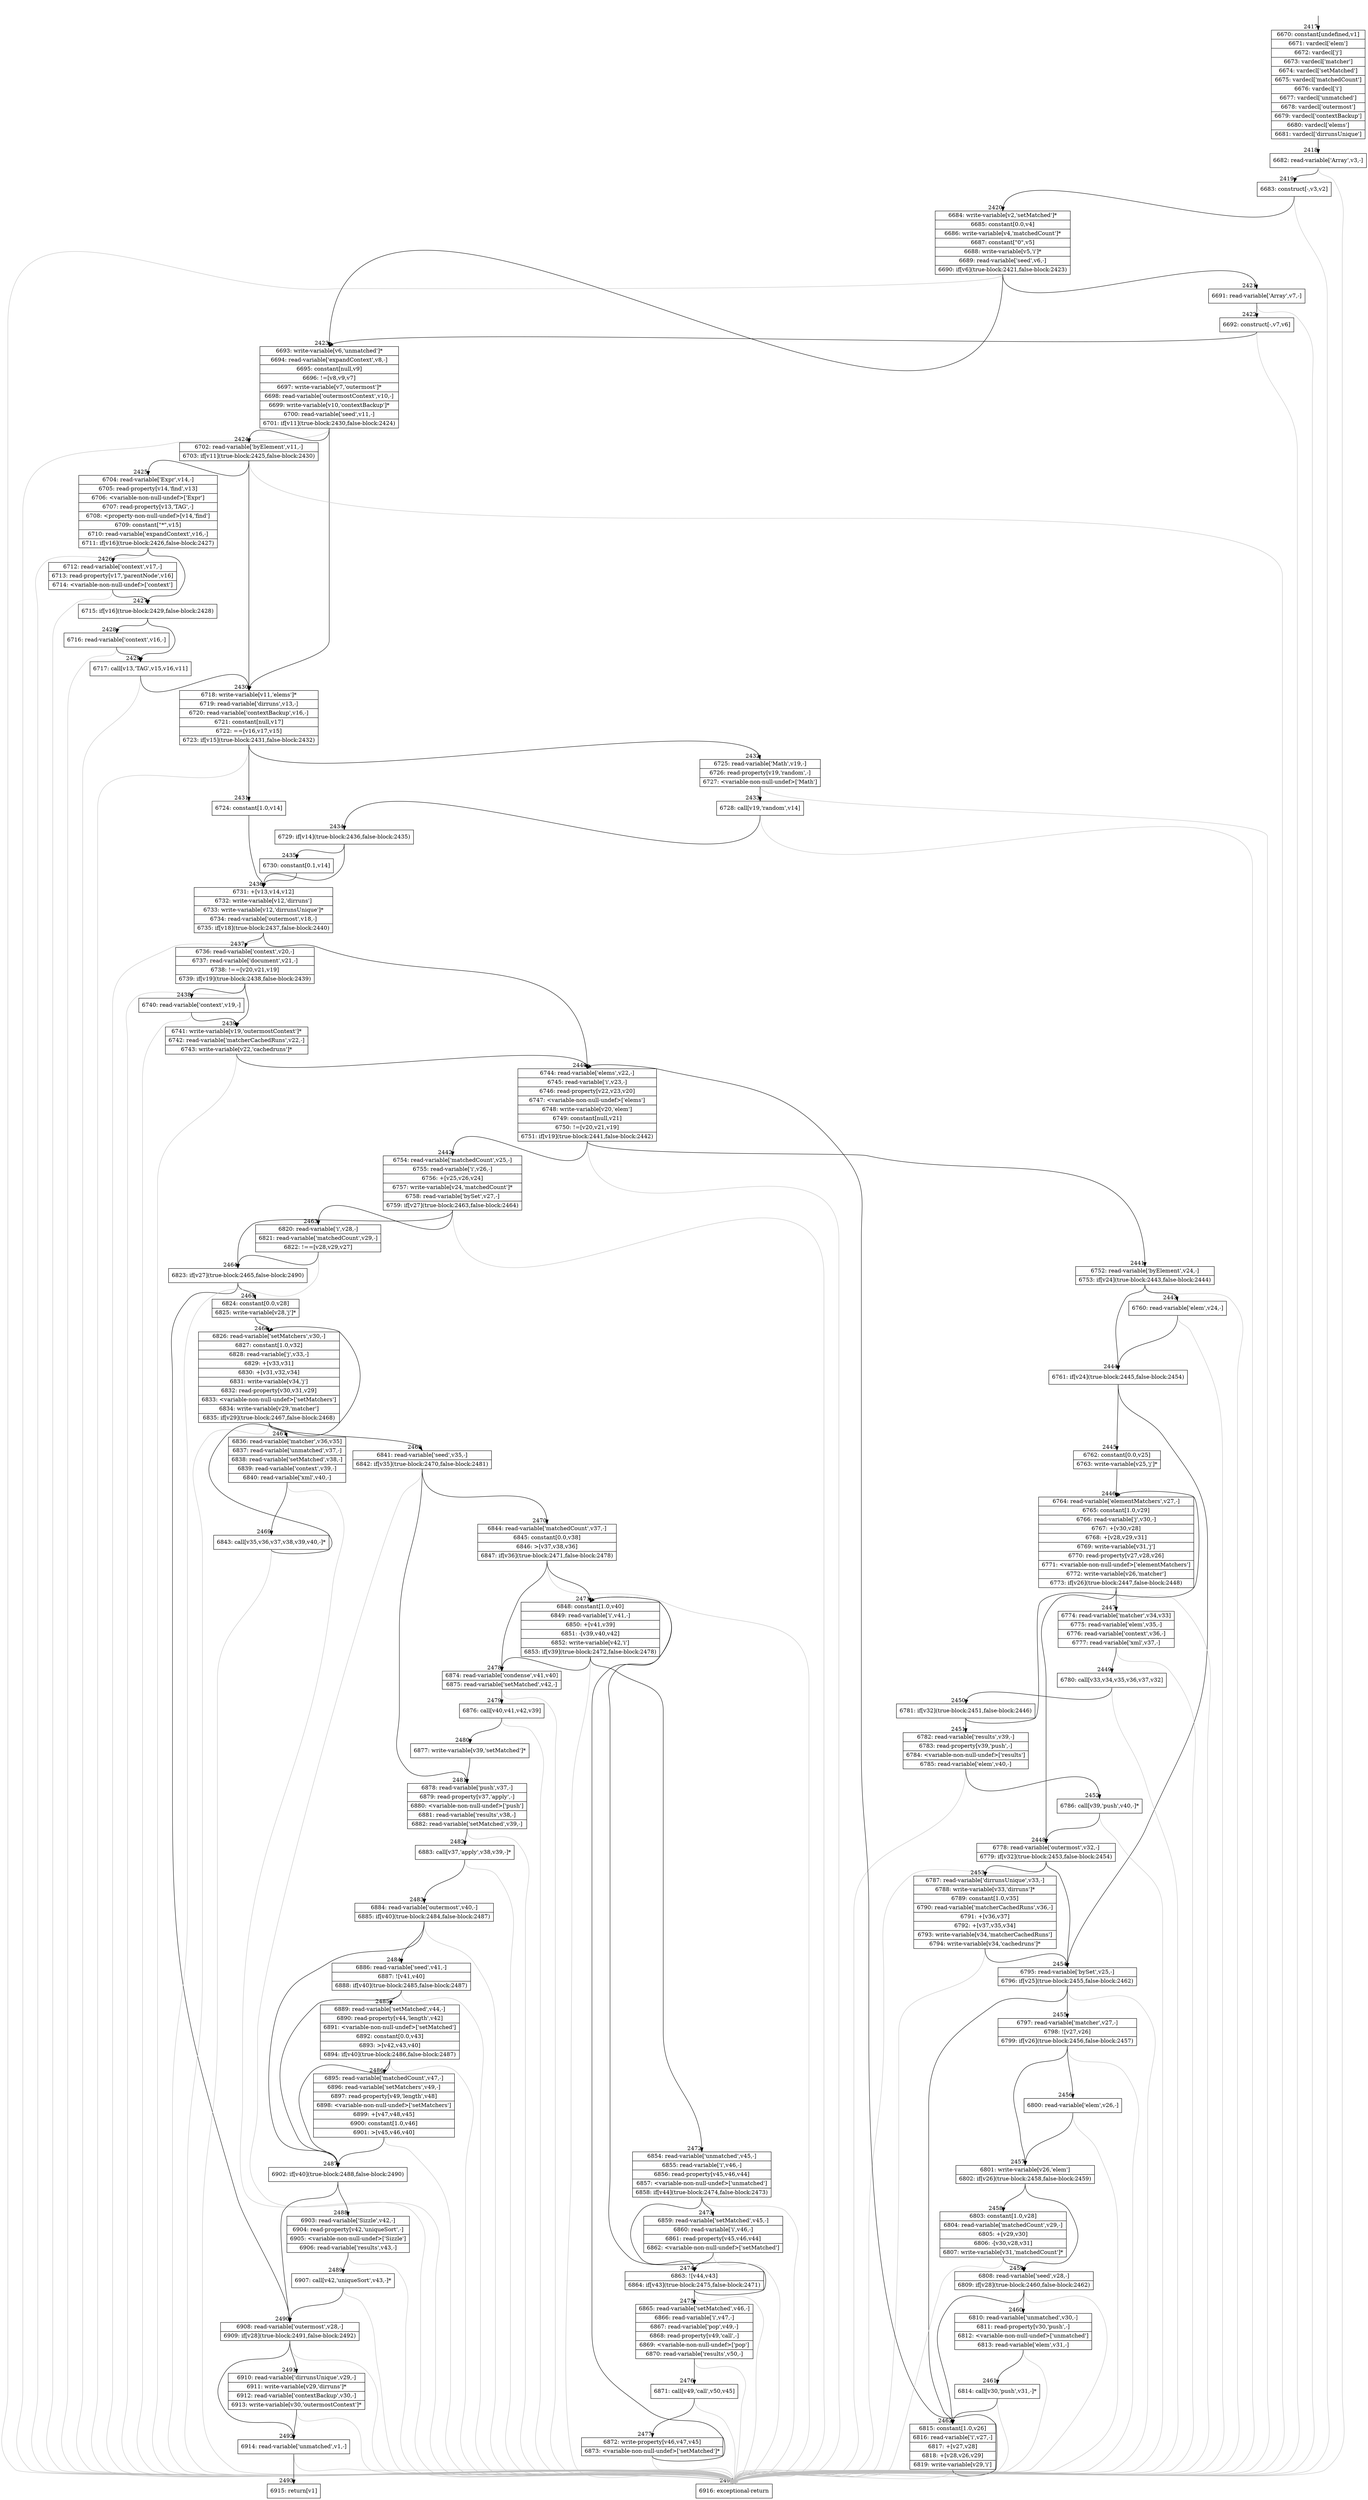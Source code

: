 digraph {
rankdir="TD"
BB_entry165[shape=none,label=""];
BB_entry165 -> BB2417 [tailport=s, headport=n, headlabel="    2417"]
BB2417 [shape=record label="{6670: constant[undefined,v1]|6671: vardecl['elem']|6672: vardecl['j']|6673: vardecl['matcher']|6674: vardecl['setMatched']|6675: vardecl['matchedCount']|6676: vardecl['i']|6677: vardecl['unmatched']|6678: vardecl['outermost']|6679: vardecl['contextBackup']|6680: vardecl['elems']|6681: vardecl['dirrunsUnique']}" ] 
BB2417 -> BB2418 [tailport=s, headport=n, headlabel="      2418"]
BB2418 [shape=record label="{6682: read-variable['Array',v3,-]}" ] 
BB2418 -> BB2419 [tailport=s, headport=n, headlabel="      2419"]
BB2418 -> BB2494 [tailport=s, headport=n, color=gray, headlabel="      2494"]
BB2419 [shape=record label="{6683: construct[-,v3,v2]}" ] 
BB2419 -> BB2420 [tailport=s, headport=n, headlabel="      2420"]
BB2419 -> BB2494 [tailport=s, headport=n, color=gray]
BB2420 [shape=record label="{6684: write-variable[v2,'setMatched']*|6685: constant[0.0,v4]|6686: write-variable[v4,'matchedCount']*|6687: constant[\"0\",v5]|6688: write-variable[v5,'i']*|6689: read-variable['seed',v6,-]|6690: if[v6](true-block:2421,false-block:2423)}" ] 
BB2420 -> BB2423 [tailport=s, headport=n, headlabel="      2423"]
BB2420 -> BB2421 [tailport=s, headport=n, headlabel="      2421"]
BB2420 -> BB2494 [tailport=s, headport=n, color=gray]
BB2421 [shape=record label="{6691: read-variable['Array',v7,-]}" ] 
BB2421 -> BB2422 [tailport=s, headport=n, headlabel="      2422"]
BB2421 -> BB2494 [tailport=s, headport=n, color=gray]
BB2422 [shape=record label="{6692: construct[-,v7,v6]}" ] 
BB2422 -> BB2423 [tailport=s, headport=n]
BB2422 -> BB2494 [tailport=s, headport=n, color=gray]
BB2423 [shape=record label="{6693: write-variable[v6,'unmatched']*|6694: read-variable['expandContext',v8,-]|6695: constant[null,v9]|6696: !=[v8,v9,v7]|6697: write-variable[v7,'outermost']*|6698: read-variable['outermostContext',v10,-]|6699: write-variable[v10,'contextBackup']*|6700: read-variable['seed',v11,-]|6701: if[v11](true-block:2430,false-block:2424)}" ] 
BB2423 -> BB2430 [tailport=s, headport=n, headlabel="      2430"]
BB2423 -> BB2424 [tailport=s, headport=n, headlabel="      2424"]
BB2423 -> BB2494 [tailport=s, headport=n, color=gray]
BB2424 [shape=record label="{6702: read-variable['byElement',v11,-]|6703: if[v11](true-block:2425,false-block:2430)}" ] 
BB2424 -> BB2430 [tailport=s, headport=n]
BB2424 -> BB2425 [tailport=s, headport=n, headlabel="      2425"]
BB2424 -> BB2494 [tailport=s, headport=n, color=gray]
BB2425 [shape=record label="{6704: read-variable['Expr',v14,-]|6705: read-property[v14,'find',v13]|6706: \<variable-non-null-undef\>['Expr']|6707: read-property[v13,'TAG',-]|6708: \<property-non-null-undef\>[v14,'find']|6709: constant[\"*\",v15]|6710: read-variable['expandContext',v16,-]|6711: if[v16](true-block:2426,false-block:2427)}" ] 
BB2425 -> BB2427 [tailport=s, headport=n, headlabel="      2427"]
BB2425 -> BB2426 [tailport=s, headport=n, headlabel="      2426"]
BB2425 -> BB2494 [tailport=s, headport=n, color=gray]
BB2426 [shape=record label="{6712: read-variable['context',v17,-]|6713: read-property[v17,'parentNode',v16]|6714: \<variable-non-null-undef\>['context']}" ] 
BB2426 -> BB2427 [tailport=s, headport=n]
BB2426 -> BB2494 [tailport=s, headport=n, color=gray]
BB2427 [shape=record label="{6715: if[v16](true-block:2429,false-block:2428)}" ] 
BB2427 -> BB2429 [tailport=s, headport=n, headlabel="      2429"]
BB2427 -> BB2428 [tailport=s, headport=n, headlabel="      2428"]
BB2428 [shape=record label="{6716: read-variable['context',v16,-]}" ] 
BB2428 -> BB2429 [tailport=s, headport=n]
BB2428 -> BB2494 [tailport=s, headport=n, color=gray]
BB2429 [shape=record label="{6717: call[v13,'TAG',v15,v16,v11]}" ] 
BB2429 -> BB2430 [tailport=s, headport=n]
BB2429 -> BB2494 [tailport=s, headport=n, color=gray]
BB2430 [shape=record label="{6718: write-variable[v11,'elems']*|6719: read-variable['dirruns',v13,-]|6720: read-variable['contextBackup',v16,-]|6721: constant[null,v17]|6722: ==[v16,v17,v15]|6723: if[v15](true-block:2431,false-block:2432)}" ] 
BB2430 -> BB2431 [tailport=s, headport=n, headlabel="      2431"]
BB2430 -> BB2432 [tailport=s, headport=n, headlabel="      2432"]
BB2430 -> BB2494 [tailport=s, headport=n, color=gray]
BB2431 [shape=record label="{6724: constant[1.0,v14]}" ] 
BB2431 -> BB2436 [tailport=s, headport=n, headlabel="      2436"]
BB2432 [shape=record label="{6725: read-variable['Math',v19,-]|6726: read-property[v19,'random',-]|6727: \<variable-non-null-undef\>['Math']}" ] 
BB2432 -> BB2433 [tailport=s, headport=n, headlabel="      2433"]
BB2432 -> BB2494 [tailport=s, headport=n, color=gray]
BB2433 [shape=record label="{6728: call[v19,'random',v14]}" ] 
BB2433 -> BB2434 [tailport=s, headport=n, headlabel="      2434"]
BB2433 -> BB2494 [tailport=s, headport=n, color=gray]
BB2434 [shape=record label="{6729: if[v14](true-block:2436,false-block:2435)}" ] 
BB2434 -> BB2436 [tailport=s, headport=n]
BB2434 -> BB2435 [tailport=s, headport=n, headlabel="      2435"]
BB2435 [shape=record label="{6730: constant[0.1,v14]}" ] 
BB2435 -> BB2436 [tailport=s, headport=n]
BB2436 [shape=record label="{6731: +[v13,v14,v12]|6732: write-variable[v12,'dirruns']|6733: write-variable[v12,'dirrunsUnique']*|6734: read-variable['outermost',v18,-]|6735: if[v18](true-block:2437,false-block:2440)}" ] 
BB2436 -> BB2437 [tailport=s, headport=n, headlabel="      2437"]
BB2436 -> BB2440 [tailport=s, headport=n, headlabel="      2440"]
BB2436 -> BB2494 [tailport=s, headport=n, color=gray]
BB2437 [shape=record label="{6736: read-variable['context',v20,-]|6737: read-variable['document',v21,-]|6738: !==[v20,v21,v19]|6739: if[v19](true-block:2438,false-block:2439)}" ] 
BB2437 -> BB2439 [tailport=s, headport=n, headlabel="      2439"]
BB2437 -> BB2438 [tailport=s, headport=n, headlabel="      2438"]
BB2437 -> BB2494 [tailport=s, headport=n, color=gray]
BB2438 [shape=record label="{6740: read-variable['context',v19,-]}" ] 
BB2438 -> BB2439 [tailport=s, headport=n]
BB2438 -> BB2494 [tailport=s, headport=n, color=gray]
BB2439 [shape=record label="{6741: write-variable[v19,'outermostContext']*|6742: read-variable['matcherCachedRuns',v22,-]|6743: write-variable[v22,'cachedruns']*}" ] 
BB2439 -> BB2440 [tailport=s, headport=n]
BB2439 -> BB2494 [tailport=s, headport=n, color=gray]
BB2440 [shape=record label="{6744: read-variable['elems',v22,-]|6745: read-variable['i',v23,-]|6746: read-property[v22,v23,v20]|6747: \<variable-non-null-undef\>['elems']|6748: write-variable[v20,'elem']|6749: constant[null,v21]|6750: !=[v20,v21,v19]|6751: if[v19](true-block:2441,false-block:2442)}" ] 
BB2440 -> BB2441 [tailport=s, headport=n, headlabel="      2441"]
BB2440 -> BB2442 [tailport=s, headport=n, headlabel="      2442"]
BB2440 -> BB2494 [tailport=s, headport=n, color=gray]
BB2441 [shape=record label="{6752: read-variable['byElement',v24,-]|6753: if[v24](true-block:2443,false-block:2444)}" ] 
BB2441 -> BB2444 [tailport=s, headport=n, headlabel="      2444"]
BB2441 -> BB2443 [tailport=s, headport=n, headlabel="      2443"]
BB2441 -> BB2494 [tailport=s, headport=n, color=gray]
BB2442 [shape=record label="{6754: read-variable['matchedCount',v25,-]|6755: read-variable['i',v26,-]|6756: +[v25,v26,v24]|6757: write-variable[v24,'matchedCount']*|6758: read-variable['bySet',v27,-]|6759: if[v27](true-block:2463,false-block:2464)}" ] 
BB2442 -> BB2464 [tailport=s, headport=n, headlabel="      2464"]
BB2442 -> BB2463 [tailport=s, headport=n, headlabel="      2463"]
BB2442 -> BB2494 [tailport=s, headport=n, color=gray]
BB2443 [shape=record label="{6760: read-variable['elem',v24,-]}" ] 
BB2443 -> BB2444 [tailport=s, headport=n]
BB2443 -> BB2494 [tailport=s, headport=n, color=gray]
BB2444 [shape=record label="{6761: if[v24](true-block:2445,false-block:2454)}" ] 
BB2444 -> BB2445 [tailport=s, headport=n, headlabel="      2445"]
BB2444 -> BB2454 [tailport=s, headport=n, headlabel="      2454"]
BB2445 [shape=record label="{6762: constant[0.0,v25]|6763: write-variable[v25,'j']*}" ] 
BB2445 -> BB2446 [tailport=s, headport=n, headlabel="      2446"]
BB2446 [shape=record label="{6764: read-variable['elementMatchers',v27,-]|6765: constant[1.0,v29]|6766: read-variable['j',v30,-]|6767: +[v30,v28]|6768: +[v28,v29,v31]|6769: write-variable[v31,'j']|6770: read-property[v27,v28,v26]|6771: \<variable-non-null-undef\>['elementMatchers']|6772: write-variable[v26,'matcher']|6773: if[v26](true-block:2447,false-block:2448)}" ] 
BB2446 -> BB2447 [tailport=s, headport=n, headlabel="      2447"]
BB2446 -> BB2448 [tailport=s, headport=n, headlabel="      2448"]
BB2446 -> BB2494 [tailport=s, headport=n, color=gray]
BB2447 [shape=record label="{6774: read-variable['matcher',v34,v33]|6775: read-variable['elem',v35,-]|6776: read-variable['context',v36,-]|6777: read-variable['xml',v37,-]}" ] 
BB2447 -> BB2449 [tailport=s, headport=n, headlabel="      2449"]
BB2447 -> BB2494 [tailport=s, headport=n, color=gray]
BB2448 [shape=record label="{6778: read-variable['outermost',v32,-]|6779: if[v32](true-block:2453,false-block:2454)}" ] 
BB2448 -> BB2453 [tailport=s, headport=n, headlabel="      2453"]
BB2448 -> BB2454 [tailport=s, headport=n]
BB2448 -> BB2494 [tailport=s, headport=n, color=gray]
BB2449 [shape=record label="{6780: call[v33,v34,v35,v36,v37,v32]}" ] 
BB2449 -> BB2450 [tailport=s, headport=n, headlabel="      2450"]
BB2449 -> BB2494 [tailport=s, headport=n, color=gray]
BB2450 [shape=record label="{6781: if[v32](true-block:2451,false-block:2446)}" ] 
BB2450 -> BB2451 [tailport=s, headport=n, headlabel="      2451"]
BB2450 -> BB2446 [tailport=s, headport=n]
BB2451 [shape=record label="{6782: read-variable['results',v39,-]|6783: read-property[v39,'push',-]|6784: \<variable-non-null-undef\>['results']|6785: read-variable['elem',v40,-]}" ] 
BB2451 -> BB2452 [tailport=s, headport=n, headlabel="      2452"]
BB2451 -> BB2494 [tailport=s, headport=n, color=gray]
BB2452 [shape=record label="{6786: call[v39,'push',v40,-]*}" ] 
BB2452 -> BB2448 [tailport=s, headport=n]
BB2452 -> BB2494 [tailport=s, headport=n, color=gray]
BB2453 [shape=record label="{6787: read-variable['dirrunsUnique',v33,-]|6788: write-variable[v33,'dirruns']*|6789: constant[1.0,v35]|6790: read-variable['matcherCachedRuns',v36,-]|6791: +[v36,v37]|6792: +[v37,v35,v34]|6793: write-variable[v34,'matcherCachedRuns']|6794: write-variable[v34,'cachedruns']*}" ] 
BB2453 -> BB2454 [tailport=s, headport=n]
BB2453 -> BB2494 [tailport=s, headport=n, color=gray]
BB2454 [shape=record label="{6795: read-variable['bySet',v25,-]|6796: if[v25](true-block:2455,false-block:2462)}" ] 
BB2454 -> BB2455 [tailport=s, headport=n, headlabel="      2455"]
BB2454 -> BB2462 [tailport=s, headport=n, headlabel="      2462"]
BB2454 -> BB2494 [tailport=s, headport=n, color=gray]
BB2455 [shape=record label="{6797: read-variable['matcher',v27,-]|6798: ![v27,v26]|6799: if[v26](true-block:2456,false-block:2457)}" ] 
BB2455 -> BB2457 [tailport=s, headport=n, headlabel="      2457"]
BB2455 -> BB2456 [tailport=s, headport=n, headlabel="      2456"]
BB2455 -> BB2494 [tailport=s, headport=n, color=gray]
BB2456 [shape=record label="{6800: read-variable['elem',v26,-]}" ] 
BB2456 -> BB2457 [tailport=s, headport=n]
BB2456 -> BB2494 [tailport=s, headport=n, color=gray]
BB2457 [shape=record label="{6801: write-variable[v26,'elem']|6802: if[v26](true-block:2458,false-block:2459)}" ] 
BB2457 -> BB2458 [tailport=s, headport=n, headlabel="      2458"]
BB2457 -> BB2459 [tailport=s, headport=n, headlabel="      2459"]
BB2458 [shape=record label="{6803: constant[1.0,v28]|6804: read-variable['matchedCount',v29,-]|6805: +[v29,v30]|6806: -[v30,v28,v31]|6807: write-variable[v31,'matchedCount']*}" ] 
BB2458 -> BB2459 [tailport=s, headport=n]
BB2458 -> BB2494 [tailport=s, headport=n, color=gray]
BB2459 [shape=record label="{6808: read-variable['seed',v28,-]|6809: if[v28](true-block:2460,false-block:2462)}" ] 
BB2459 -> BB2460 [tailport=s, headport=n, headlabel="      2460"]
BB2459 -> BB2462 [tailport=s, headport=n]
BB2459 -> BB2494 [tailport=s, headport=n, color=gray]
BB2460 [shape=record label="{6810: read-variable['unmatched',v30,-]|6811: read-property[v30,'push',-]|6812: \<variable-non-null-undef\>['unmatched']|6813: read-variable['elem',v31,-]}" ] 
BB2460 -> BB2461 [tailport=s, headport=n, headlabel="      2461"]
BB2460 -> BB2494 [tailport=s, headport=n, color=gray]
BB2461 [shape=record label="{6814: call[v30,'push',v31,-]*}" ] 
BB2461 -> BB2462 [tailport=s, headport=n]
BB2461 -> BB2494 [tailport=s, headport=n, color=gray]
BB2462 [shape=record label="{6815: constant[1.0,v26]|6816: read-variable['i',v27,-]|6817: +[v27,v28]|6818: +[v28,v26,v29]|6819: write-variable[v29,'i']}" ] 
BB2462 -> BB2440 [tailport=s, headport=n]
BB2462 -> BB2494 [tailport=s, headport=n, color=gray]
BB2463 [shape=record label="{6820: read-variable['i',v28,-]|6821: read-variable['matchedCount',v29,-]|6822: !==[v28,v29,v27]}" ] 
BB2463 -> BB2464 [tailport=s, headport=n]
BB2463 -> BB2494 [tailport=s, headport=n, color=gray]
BB2464 [shape=record label="{6823: if[v27](true-block:2465,false-block:2490)}" ] 
BB2464 -> BB2465 [tailport=s, headport=n, headlabel="      2465"]
BB2464 -> BB2490 [tailport=s, headport=n, headlabel="      2490"]
BB2465 [shape=record label="{6824: constant[0.0,v28]|6825: write-variable[v28,'j']*}" ] 
BB2465 -> BB2466 [tailport=s, headport=n, headlabel="      2466"]
BB2466 [shape=record label="{6826: read-variable['setMatchers',v30,-]|6827: constant[1.0,v32]|6828: read-variable['j',v33,-]|6829: +[v33,v31]|6830: +[v31,v32,v34]|6831: write-variable[v34,'j']|6832: read-property[v30,v31,v29]|6833: \<variable-non-null-undef\>['setMatchers']|6834: write-variable[v29,'matcher']|6835: if[v29](true-block:2467,false-block:2468)}" ] 
BB2466 -> BB2467 [tailport=s, headport=n, headlabel="      2467"]
BB2466 -> BB2468 [tailport=s, headport=n, headlabel="      2468"]
BB2466 -> BB2494 [tailport=s, headport=n, color=gray]
BB2467 [shape=record label="{6836: read-variable['matcher',v36,v35]|6837: read-variable['unmatched',v37,-]|6838: read-variable['setMatched',v38,-]|6839: read-variable['context',v39,-]|6840: read-variable['xml',v40,-]}" ] 
BB2467 -> BB2469 [tailport=s, headport=n, headlabel="      2469"]
BB2467 -> BB2494 [tailport=s, headport=n, color=gray]
BB2468 [shape=record label="{6841: read-variable['seed',v35,-]|6842: if[v35](true-block:2470,false-block:2481)}" ] 
BB2468 -> BB2470 [tailport=s, headport=n, headlabel="      2470"]
BB2468 -> BB2481 [tailport=s, headport=n, headlabel="      2481"]
BB2468 -> BB2494 [tailport=s, headport=n, color=gray]
BB2469 [shape=record label="{6843: call[v35,v36,v37,v38,v39,v40,-]*}" ] 
BB2469 -> BB2466 [tailport=s, headport=n]
BB2469 -> BB2494 [tailport=s, headport=n, color=gray]
BB2470 [shape=record label="{6844: read-variable['matchedCount',v37,-]|6845: constant[0.0,v38]|6846: \>[v37,v38,v36]|6847: if[v36](true-block:2471,false-block:2478)}" ] 
BB2470 -> BB2471 [tailport=s, headport=n, headlabel="      2471"]
BB2470 -> BB2478 [tailport=s, headport=n, headlabel="      2478"]
BB2470 -> BB2494 [tailport=s, headport=n, color=gray]
BB2471 [shape=record label="{6848: constant[1.0,v40]|6849: read-variable['i',v41,-]|6850: +[v41,v39]|6851: -[v39,v40,v42]|6852: write-variable[v42,'i']|6853: if[v39](true-block:2472,false-block:2478)}" ] 
BB2471 -> BB2472 [tailport=s, headport=n, headlabel="      2472"]
BB2471 -> BB2478 [tailport=s, headport=n]
BB2471 -> BB2494 [tailport=s, headport=n, color=gray]
BB2472 [shape=record label="{6854: read-variable['unmatched',v45,-]|6855: read-variable['i',v46,-]|6856: read-property[v45,v46,v44]|6857: \<variable-non-null-undef\>['unmatched']|6858: if[v44](true-block:2474,false-block:2473)}" ] 
BB2472 -> BB2474 [tailport=s, headport=n, headlabel="      2474"]
BB2472 -> BB2473 [tailport=s, headport=n, headlabel="      2473"]
BB2472 -> BB2494 [tailport=s, headport=n, color=gray]
BB2473 [shape=record label="{6859: read-variable['setMatched',v45,-]|6860: read-variable['i',v46,-]|6861: read-property[v45,v46,v44]|6862: \<variable-non-null-undef\>['setMatched']}" ] 
BB2473 -> BB2474 [tailport=s, headport=n]
BB2473 -> BB2494 [tailport=s, headport=n, color=gray]
BB2474 [shape=record label="{6863: ![v44,v43]|6864: if[v43](true-block:2475,false-block:2471)}" ] 
BB2474 -> BB2475 [tailport=s, headport=n, headlabel="      2475"]
BB2474 -> BB2471 [tailport=s, headport=n]
BB2474 -> BB2494 [tailport=s, headport=n, color=gray]
BB2475 [shape=record label="{6865: read-variable['setMatched',v46,-]|6866: read-variable['i',v47,-]|6867: read-variable['pop',v49,-]|6868: read-property[v49,'call',-]|6869: \<variable-non-null-undef\>['pop']|6870: read-variable['results',v50,-]}" ] 
BB2475 -> BB2476 [tailport=s, headport=n, headlabel="      2476"]
BB2475 -> BB2494 [tailport=s, headport=n, color=gray]
BB2476 [shape=record label="{6871: call[v49,'call',v50,v45]}" ] 
BB2476 -> BB2477 [tailport=s, headport=n, headlabel="      2477"]
BB2476 -> BB2494 [tailport=s, headport=n, color=gray]
BB2477 [shape=record label="{6872: write-property[v46,v47,v45]|6873: \<variable-non-null-undef\>['setMatched']*}" ] 
BB2477 -> BB2471 [tailport=s, headport=n]
BB2477 -> BB2494 [tailport=s, headport=n, color=gray]
BB2478 [shape=record label="{6874: read-variable['condense',v41,v40]|6875: read-variable['setMatched',v42,-]}" ] 
BB2478 -> BB2479 [tailport=s, headport=n, headlabel="      2479"]
BB2478 -> BB2494 [tailport=s, headport=n, color=gray]
BB2479 [shape=record label="{6876: call[v40,v41,v42,v39]}" ] 
BB2479 -> BB2480 [tailport=s, headport=n, headlabel="      2480"]
BB2479 -> BB2494 [tailport=s, headport=n, color=gray]
BB2480 [shape=record label="{6877: write-variable[v39,'setMatched']*}" ] 
BB2480 -> BB2481 [tailport=s, headport=n]
BB2481 [shape=record label="{6878: read-variable['push',v37,-]|6879: read-property[v37,'apply',-]|6880: \<variable-non-null-undef\>['push']|6881: read-variable['results',v38,-]|6882: read-variable['setMatched',v39,-]}" ] 
BB2481 -> BB2482 [tailport=s, headport=n, headlabel="      2482"]
BB2481 -> BB2494 [tailport=s, headport=n, color=gray]
BB2482 [shape=record label="{6883: call[v37,'apply',v38,v39,-]*}" ] 
BB2482 -> BB2483 [tailport=s, headport=n, headlabel="      2483"]
BB2482 -> BB2494 [tailport=s, headport=n, color=gray]
BB2483 [shape=record label="{6884: read-variable['outermost',v40,-]|6885: if[v40](true-block:2484,false-block:2487)}" ] 
BB2483 -> BB2487 [tailport=s, headport=n, headlabel="      2487"]
BB2483 -> BB2484 [tailport=s, headport=n, headlabel="      2484"]
BB2483 -> BB2494 [tailport=s, headport=n, color=gray]
BB2484 [shape=record label="{6886: read-variable['seed',v41,-]|6887: ![v41,v40]|6888: if[v40](true-block:2485,false-block:2487)}" ] 
BB2484 -> BB2487 [tailport=s, headport=n]
BB2484 -> BB2485 [tailport=s, headport=n, headlabel="      2485"]
BB2484 -> BB2494 [tailport=s, headport=n, color=gray]
BB2485 [shape=record label="{6889: read-variable['setMatched',v44,-]|6890: read-property[v44,'length',v42]|6891: \<variable-non-null-undef\>['setMatched']|6892: constant[0.0,v43]|6893: \>[v42,v43,v40]|6894: if[v40](true-block:2486,false-block:2487)}" ] 
BB2485 -> BB2487 [tailport=s, headport=n]
BB2485 -> BB2486 [tailport=s, headport=n, headlabel="      2486"]
BB2485 -> BB2494 [tailport=s, headport=n, color=gray]
BB2486 [shape=record label="{6895: read-variable['matchedCount',v47,-]|6896: read-variable['setMatchers',v49,-]|6897: read-property[v49,'length',v48]|6898: \<variable-non-null-undef\>['setMatchers']|6899: +[v47,v48,v45]|6900: constant[1.0,v46]|6901: \>[v45,v46,v40]}" ] 
BB2486 -> BB2487 [tailport=s, headport=n]
BB2486 -> BB2494 [tailport=s, headport=n, color=gray]
BB2487 [shape=record label="{6902: if[v40](true-block:2488,false-block:2490)}" ] 
BB2487 -> BB2488 [tailport=s, headport=n, headlabel="      2488"]
BB2487 -> BB2490 [tailport=s, headport=n]
BB2488 [shape=record label="{6903: read-variable['Sizzle',v42,-]|6904: read-property[v42,'uniqueSort',-]|6905: \<variable-non-null-undef\>['Sizzle']|6906: read-variable['results',v43,-]}" ] 
BB2488 -> BB2489 [tailport=s, headport=n, headlabel="      2489"]
BB2488 -> BB2494 [tailport=s, headport=n, color=gray]
BB2489 [shape=record label="{6907: call[v42,'uniqueSort',v43,-]*}" ] 
BB2489 -> BB2490 [tailport=s, headport=n]
BB2489 -> BB2494 [tailport=s, headport=n, color=gray]
BB2490 [shape=record label="{6908: read-variable['outermost',v28,-]|6909: if[v28](true-block:2491,false-block:2492)}" ] 
BB2490 -> BB2491 [tailport=s, headport=n, headlabel="      2491"]
BB2490 -> BB2492 [tailport=s, headport=n, headlabel="      2492"]
BB2490 -> BB2494 [tailport=s, headport=n, color=gray]
BB2491 [shape=record label="{6910: read-variable['dirrunsUnique',v29,-]|6911: write-variable[v29,'dirruns']*|6912: read-variable['contextBackup',v30,-]|6913: write-variable[v30,'outermostContext']*}" ] 
BB2491 -> BB2492 [tailport=s, headport=n]
BB2491 -> BB2494 [tailport=s, headport=n, color=gray]
BB2492 [shape=record label="{6914: read-variable['unmatched',v1,-]}" ] 
BB2492 -> BB2493 [tailport=s, headport=n, headlabel="      2493"]
BB2492 -> BB2494 [tailport=s, headport=n, color=gray]
BB2493 [shape=record label="{6915: return[v1]}" ] 
BB2494 [shape=record label="{6916: exceptional-return}" ] 
}

